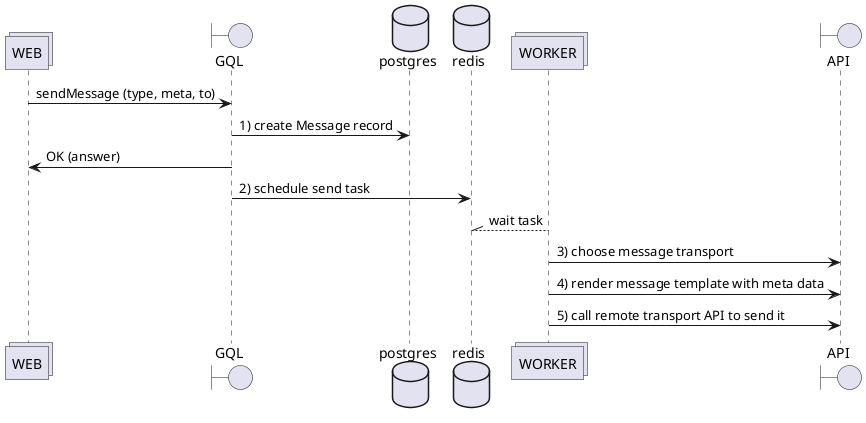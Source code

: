 @startuml
collections WEB
boundary GQL
database postgres
database redis
collections WORKER
boundary API

WEB -> GQL: sendMessage (type, meta, to)

GQL -> postgres: 1) create Message record
GQL -> WEB: OK (answer)
GQL -> redis: 2) schedule send task

redis //-- WORKER: wait task
WORKER -> API: 3) choose message transport
WORKER -> API: 4) render message template with meta data
WORKER -> API: 5) call remote transport API to send it
@enduml
